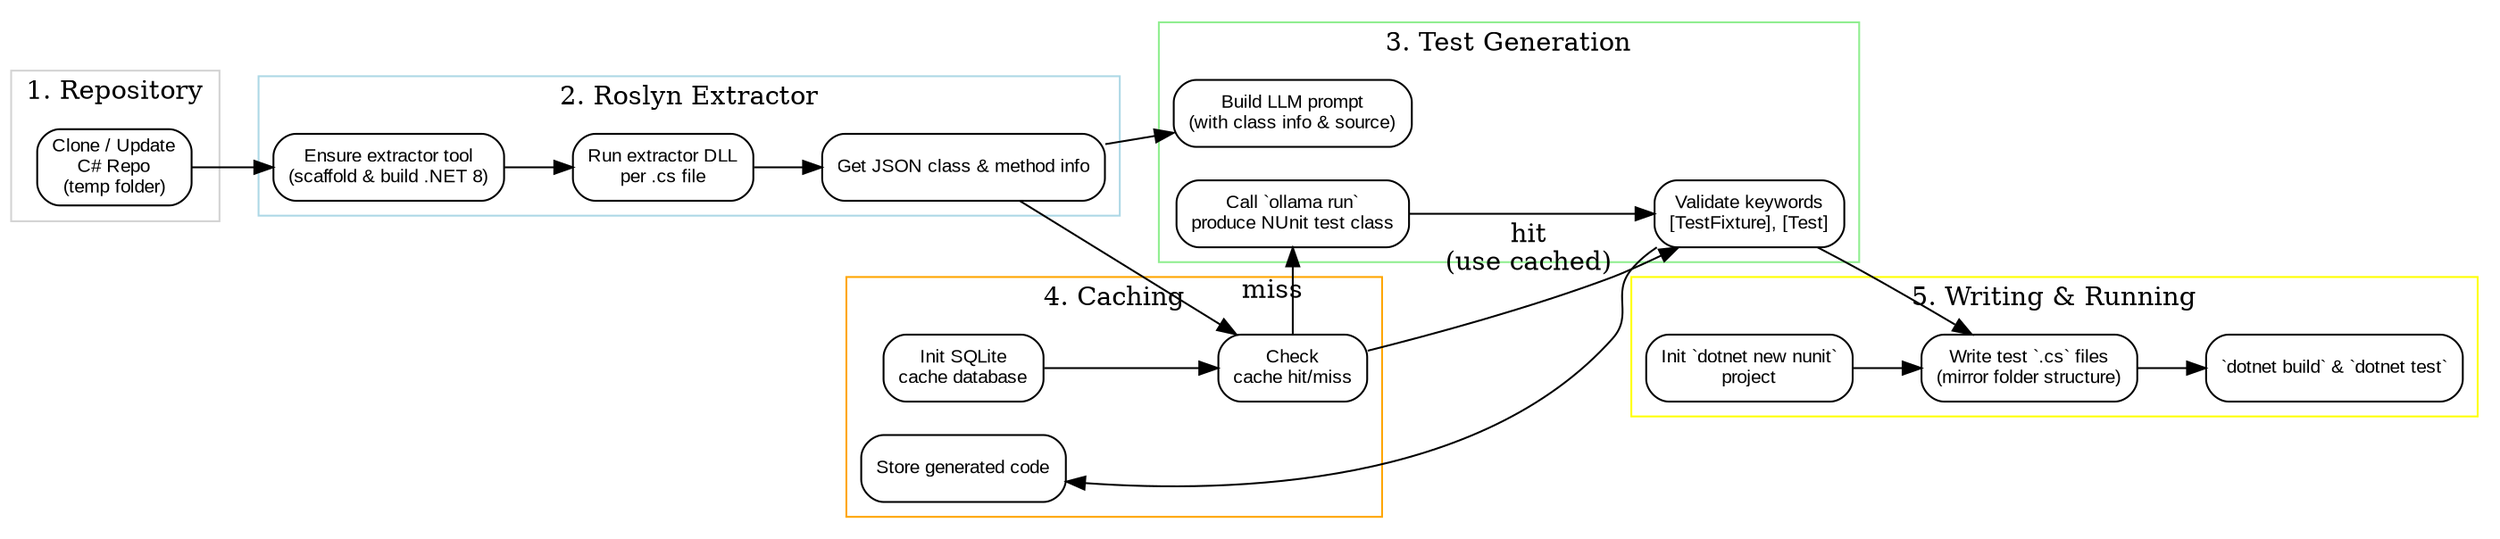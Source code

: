digraph SolutionFlow {
    rankdir=LR;
    node [shape=box, style=rounded, fontsize=10, fontname="Arial"];

    subgraph cluster_repo {
        label="1. Repository";
        color=lightgray;
        RepoClone [label="Clone / Update\nC# Repo\n(temp folder)"];
    }

    subgraph cluster_extractor {
        label="2. Roslyn Extractor";
        color=lightblue;
        EnsureExtractor [label="Ensure extractor tool\n(scaffold & build .NET 8)"];
        RunExtractor    [label="Run extractor DLL\nper .cs file"];
        JSONOutput      [label="Get JSON class & method info"];
    }

    subgraph cluster_generator {
        label="3. Test Generation";
        color=lightgreen;
        BuildPrompt     [label="Build LLM prompt\n(with class info & source)"];
        CallOllama      [label="Call `ollama run`\nproduce NUnit test class"];
        ValidateOutput  [label="Validate keywords\n[TestFixture], [Test]"];
    }

    subgraph cluster_cache {
        label="4. Caching";
        color=orange;
        InitCache       [label="Init SQLite\ncache database"];
        CheckCache      [label="Check\ncache hit/miss"];
        WriteCache      [label="Store generated code"];
    }

    subgraph cluster_writer {
        label="5. Writing & Running";
        color=yellow;
        InitTestProj    [label="Init `dotnet new nunit`\nproject"];
        WriteFiles      [label="Write test `.cs` files\n(mirror folder structure)"];
        BuildAndTest    [label="`dotnet build` & `dotnet test`"];
    }

    // Flow arrows
    RepoClone       -> EnsureExtractor;
    EnsureExtractor -> RunExtractor;
    RunExtractor    -> JSONOutput;
    JSONOutput      -> BuildPrompt;
    JSONOutput      -> CheckCache;
    InitCache       -> CheckCache;
    CheckCache      -> CallOllama [label="miss"];
    CheckCache      -> ValidateOutput [label="hit\n(use cached)"];
    CallOllama      -> ValidateOutput;
    ValidateOutput  -> WriteCache;
    ValidateOutput  -> WriteFiles;
    InitTestProj    -> WriteFiles;
    WriteFiles      -> BuildAndTest;
}
